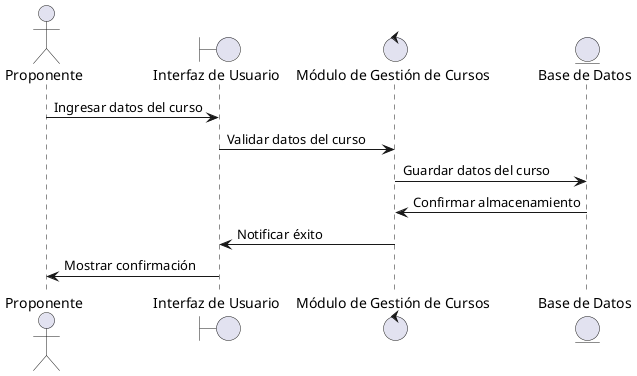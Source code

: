 @startuml DisciplinaDeAnalisisDiagramaDeClaseCargarFormulacion
actor Proponente
boundary "Interfaz de Usuario" as IU
control "Módulo de Gestión de Cursos" as MGC
entity "Base de Datos" as BD


Proponente -> IU : Ingresar datos del curso
IU -> MGC : Validar datos del curso
MGC -> BD : Guardar datos del curso
BD -> MGC : Confirmar almacenamiento
MGC -> IU : Notificar éxito
IU -> Proponente : Mostrar confirmación
@enduml
